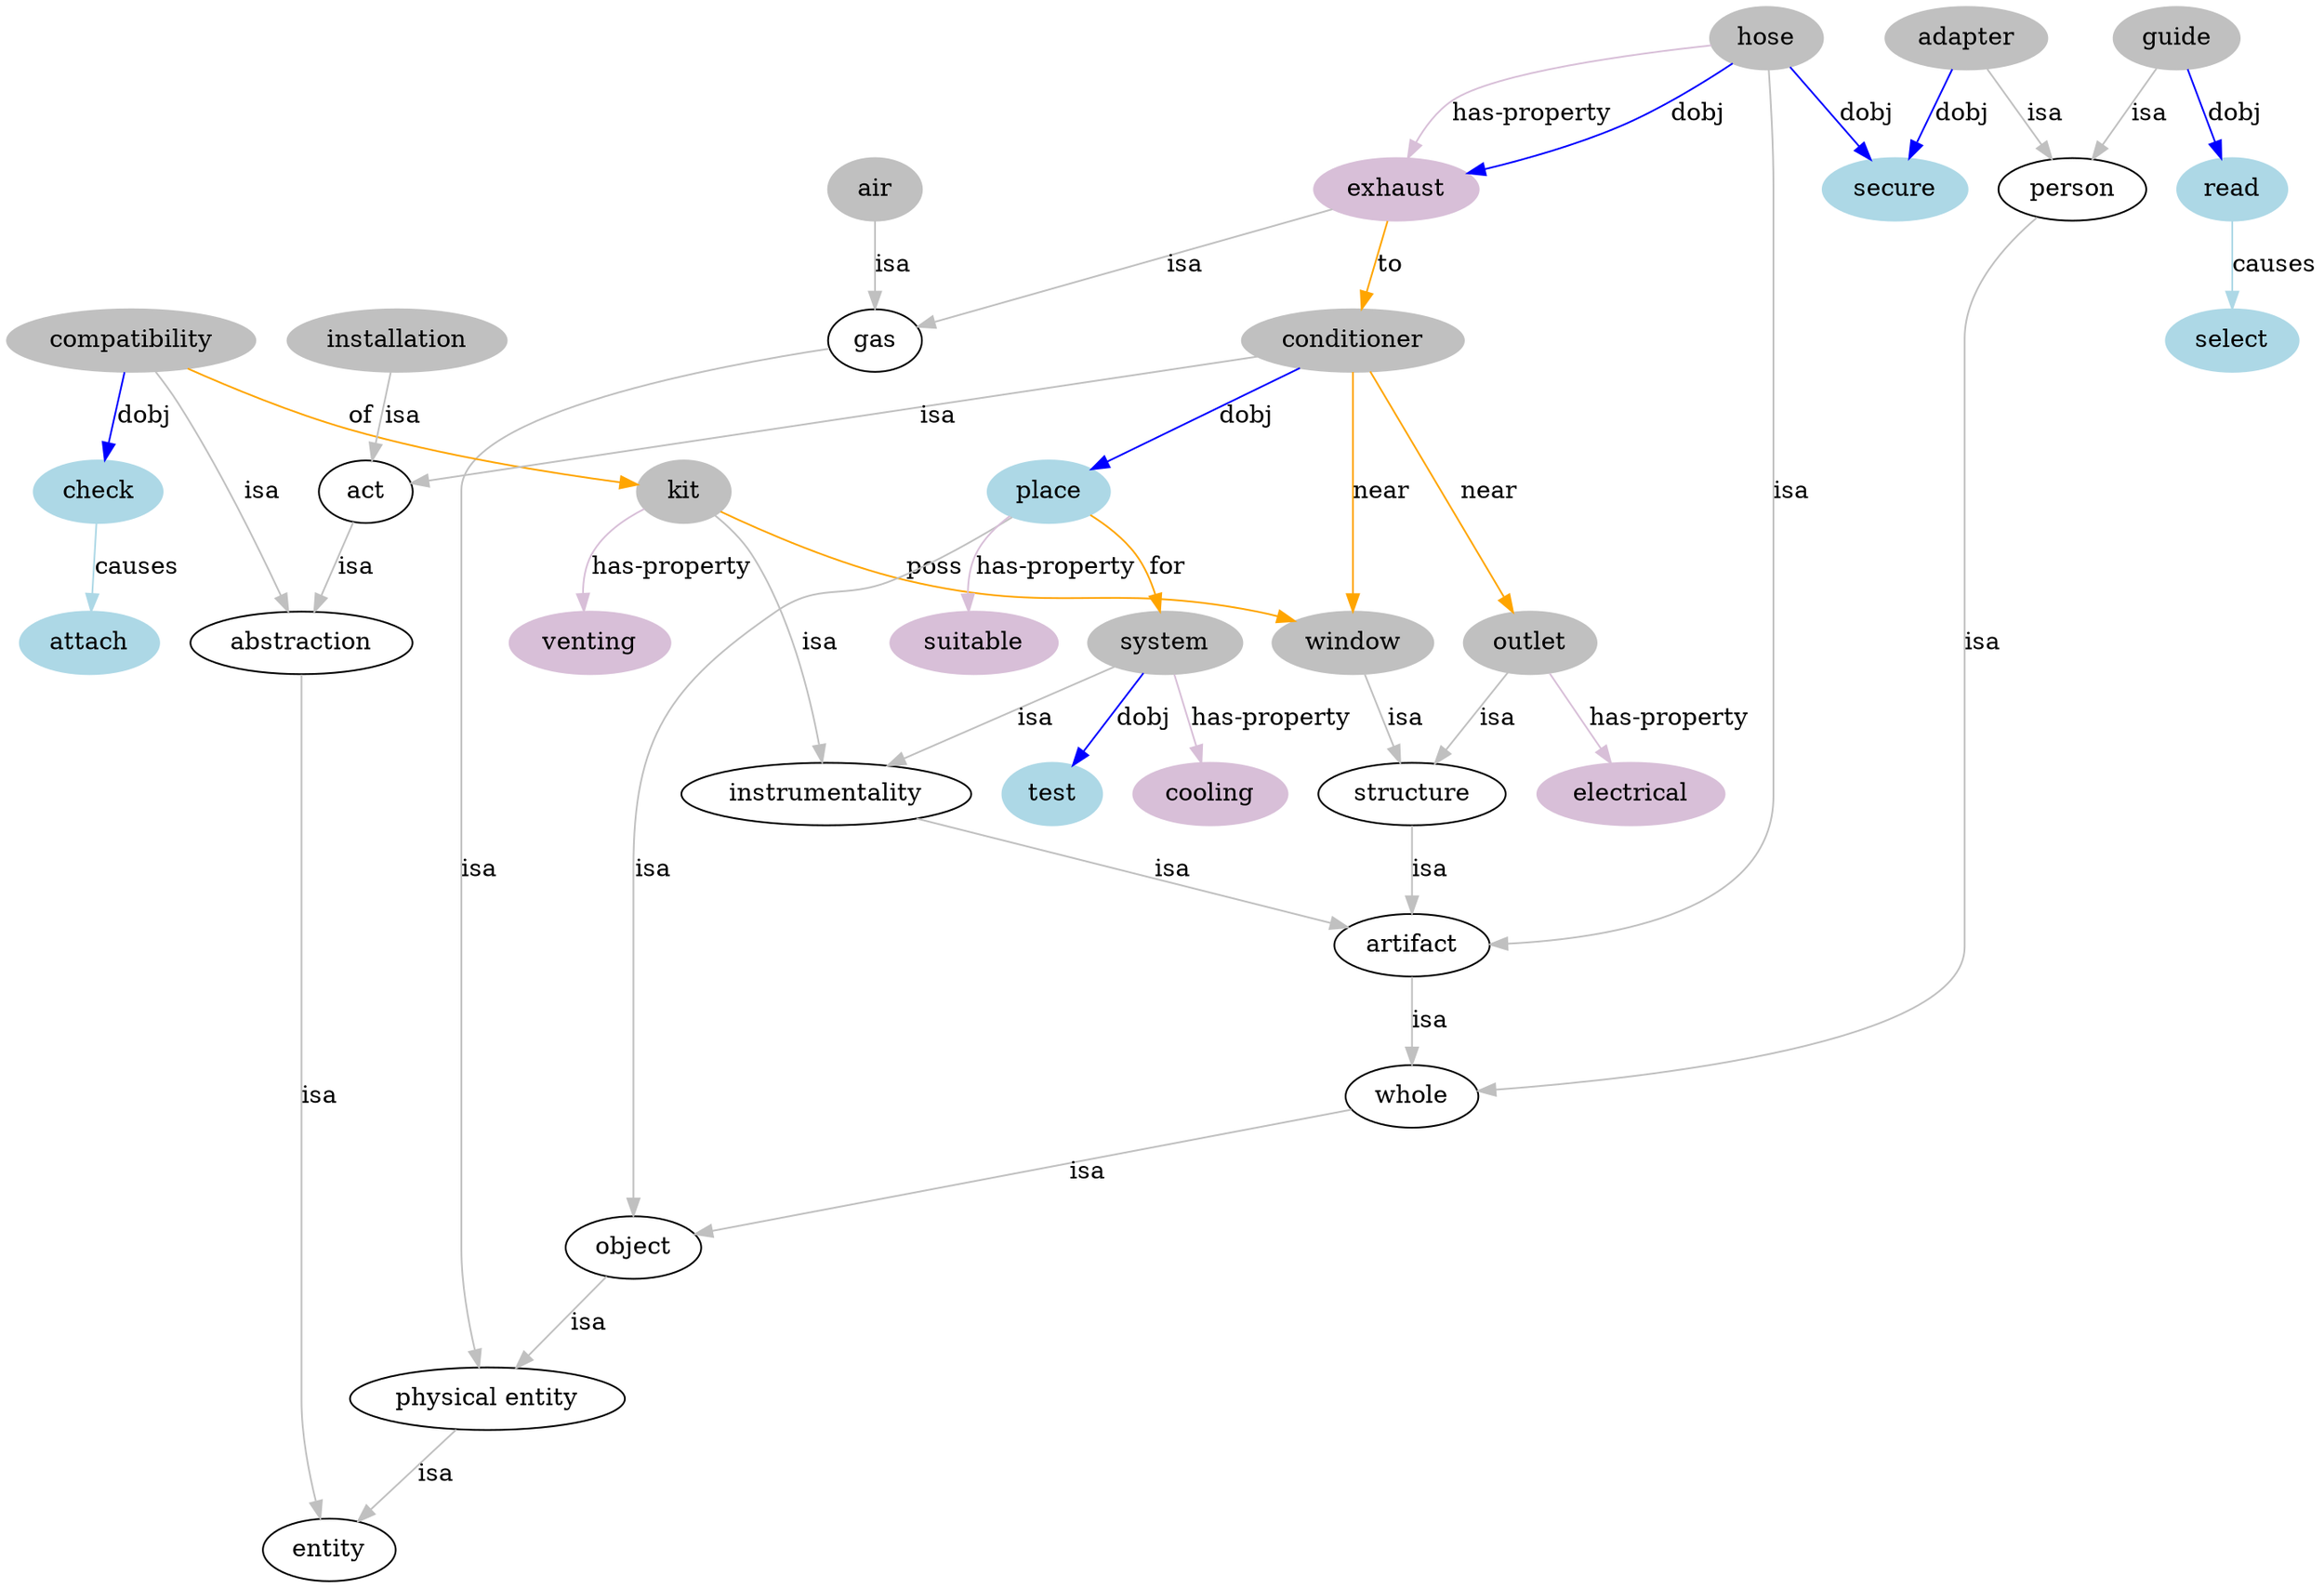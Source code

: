 digraph typehierarchy {
"person" -> "whole" [label = "isa"  color = "grey"]
"adapter" -> "person" [label = "isa"  color = "grey"]
"gas" -> "physical entity" [label = "isa"  color = "grey"]
"compatibility" -> "abstraction" [label = "isa"  color = "grey"]
"act" -> "abstraction" [label = "isa"  color = "grey"]
"conditioner" -> "act" [label = "isa"  color = "grey"]
"guide" -> "person" [label = "isa"  color = "grey"]
"hose" -> "artifact" [label = "isa"  color = "grey"]
"installation" -> "act" [label = "isa"  color = "grey"]
"kit" -> "instrumentality" [label = "isa"  color = "grey"]
"outlet" -> "structure" [label = "isa"  color = "grey"]
"place" -> "object" [label = "isa"  color = "grey"]
"window" -> "structure" [label = "isa"  color = "grey"]
"system" -> "instrumentality" [label = "isa"  color = "grey"]
"structure" -> "artifact" [label = "isa"  color = "grey"]
"instrumentality" -> "artifact" [label = "isa"  color = "grey"]
"artifact" -> "whole" [label = "isa"  color = "grey"]
"exhaust" -> "gas" [label = "isa"  color = "grey"]
"abstraction" -> "entity" [label = "isa"  color = "grey"]
"air" -> "gas" [label = "isa"  color = "grey"]
"whole" -> "object" [label = "isa"  color = "grey"]
"object" -> "physical entity" [label = "isa"  color = "grey"]
"physical entity" -> "entity" [label = "isa"  color = "grey"]
"check" -> "attach" [label = "causes"  color = "lightblue"]
"read" -> "select" [label = "causes"  color = "lightblue"]
"guide" -> "read" [label = "dobj"  color = "blue"]
"conditioner" -> "place" [label = "dobj"  color = "blue"]
"compatibility" -> "check" [label = "dobj"  color = "blue"]
"hose" -> "exhaust" [label = "dobj"  color = "blue"]
"adapter" -> "secure" [label = "dobj"  color = "blue"]
"hose" -> "secure" [label = "dobj"  color = "blue"]
"system" -> "test" [label = "dobj"  color = "blue"]
"place" -> "system" [label = "for"  color = "orange"]
"conditioner" -> "outlet" [label = "near"  color = "orange"]
"conditioner" -> "window" [label = "near"  color = "orange"]
"compatibility" -> "kit" [label = "of"  color = "orange"]
"kit" -> "window" [label = "poss"  color = "orange"]
"exhaust" -> "conditioner" [label = "to"  color = "orange"]
"place" -> "suitable" [label = "has-property"  color = "thistle"]
"outlet" -> "electrical" [label = "has-property"  color = "thistle"]
"kit" -> "venting" [label = "has-property"  color = "thistle"]
"hose" -> "exhaust" [label = "has-property"  color = "thistle"]
"system" -> "cooling" [label = "has-property"  color = "thistle"]
"window"[color = "grey"  style = "filled"]
"system"[color = "grey"  style = "filled"]
"place"[color = "grey"  style = "filled"]
"outlet"[color = "grey"  style = "filled"]
"kit"[color = "grey"  style = "filled"]
"installation"[color = "grey"  style = "filled"]
"hose"[color = "grey"  style = "filled"]
"guide"[color = "grey"  style = "filled"]
"exhaust"[color = "grey"  style = "filled"]
"conditioner"[color = "grey"  style = "filled"]
"compatibility"[color = "grey"  style = "filled"]
"air"[color = "grey"  style = "filled"]
"adapter"[color = "grey"  style = "filled"]
"test"[color = "lightblue"  style = "filled"]
"select"[color = "lightblue"  style = "filled"]
"secure"[color = "lightblue"  style = "filled"]
"read"[color = "lightblue"  style = "filled"]
"place"[color = "lightblue"  style = "filled"]
"check"[color = "lightblue"  style = "filled"]
"attach"[color = "lightblue"  style = "filled"]
"venting"[color = "thistle"  style = "filled"]
"suitable"[color = "thistle"  style = "filled"]
"exhaust"[color = "thistle"  style = "filled"]
"electrical"[color = "thistle"  style = "filled"]
"cooling"[color = "thistle"  style = "filled"]
}